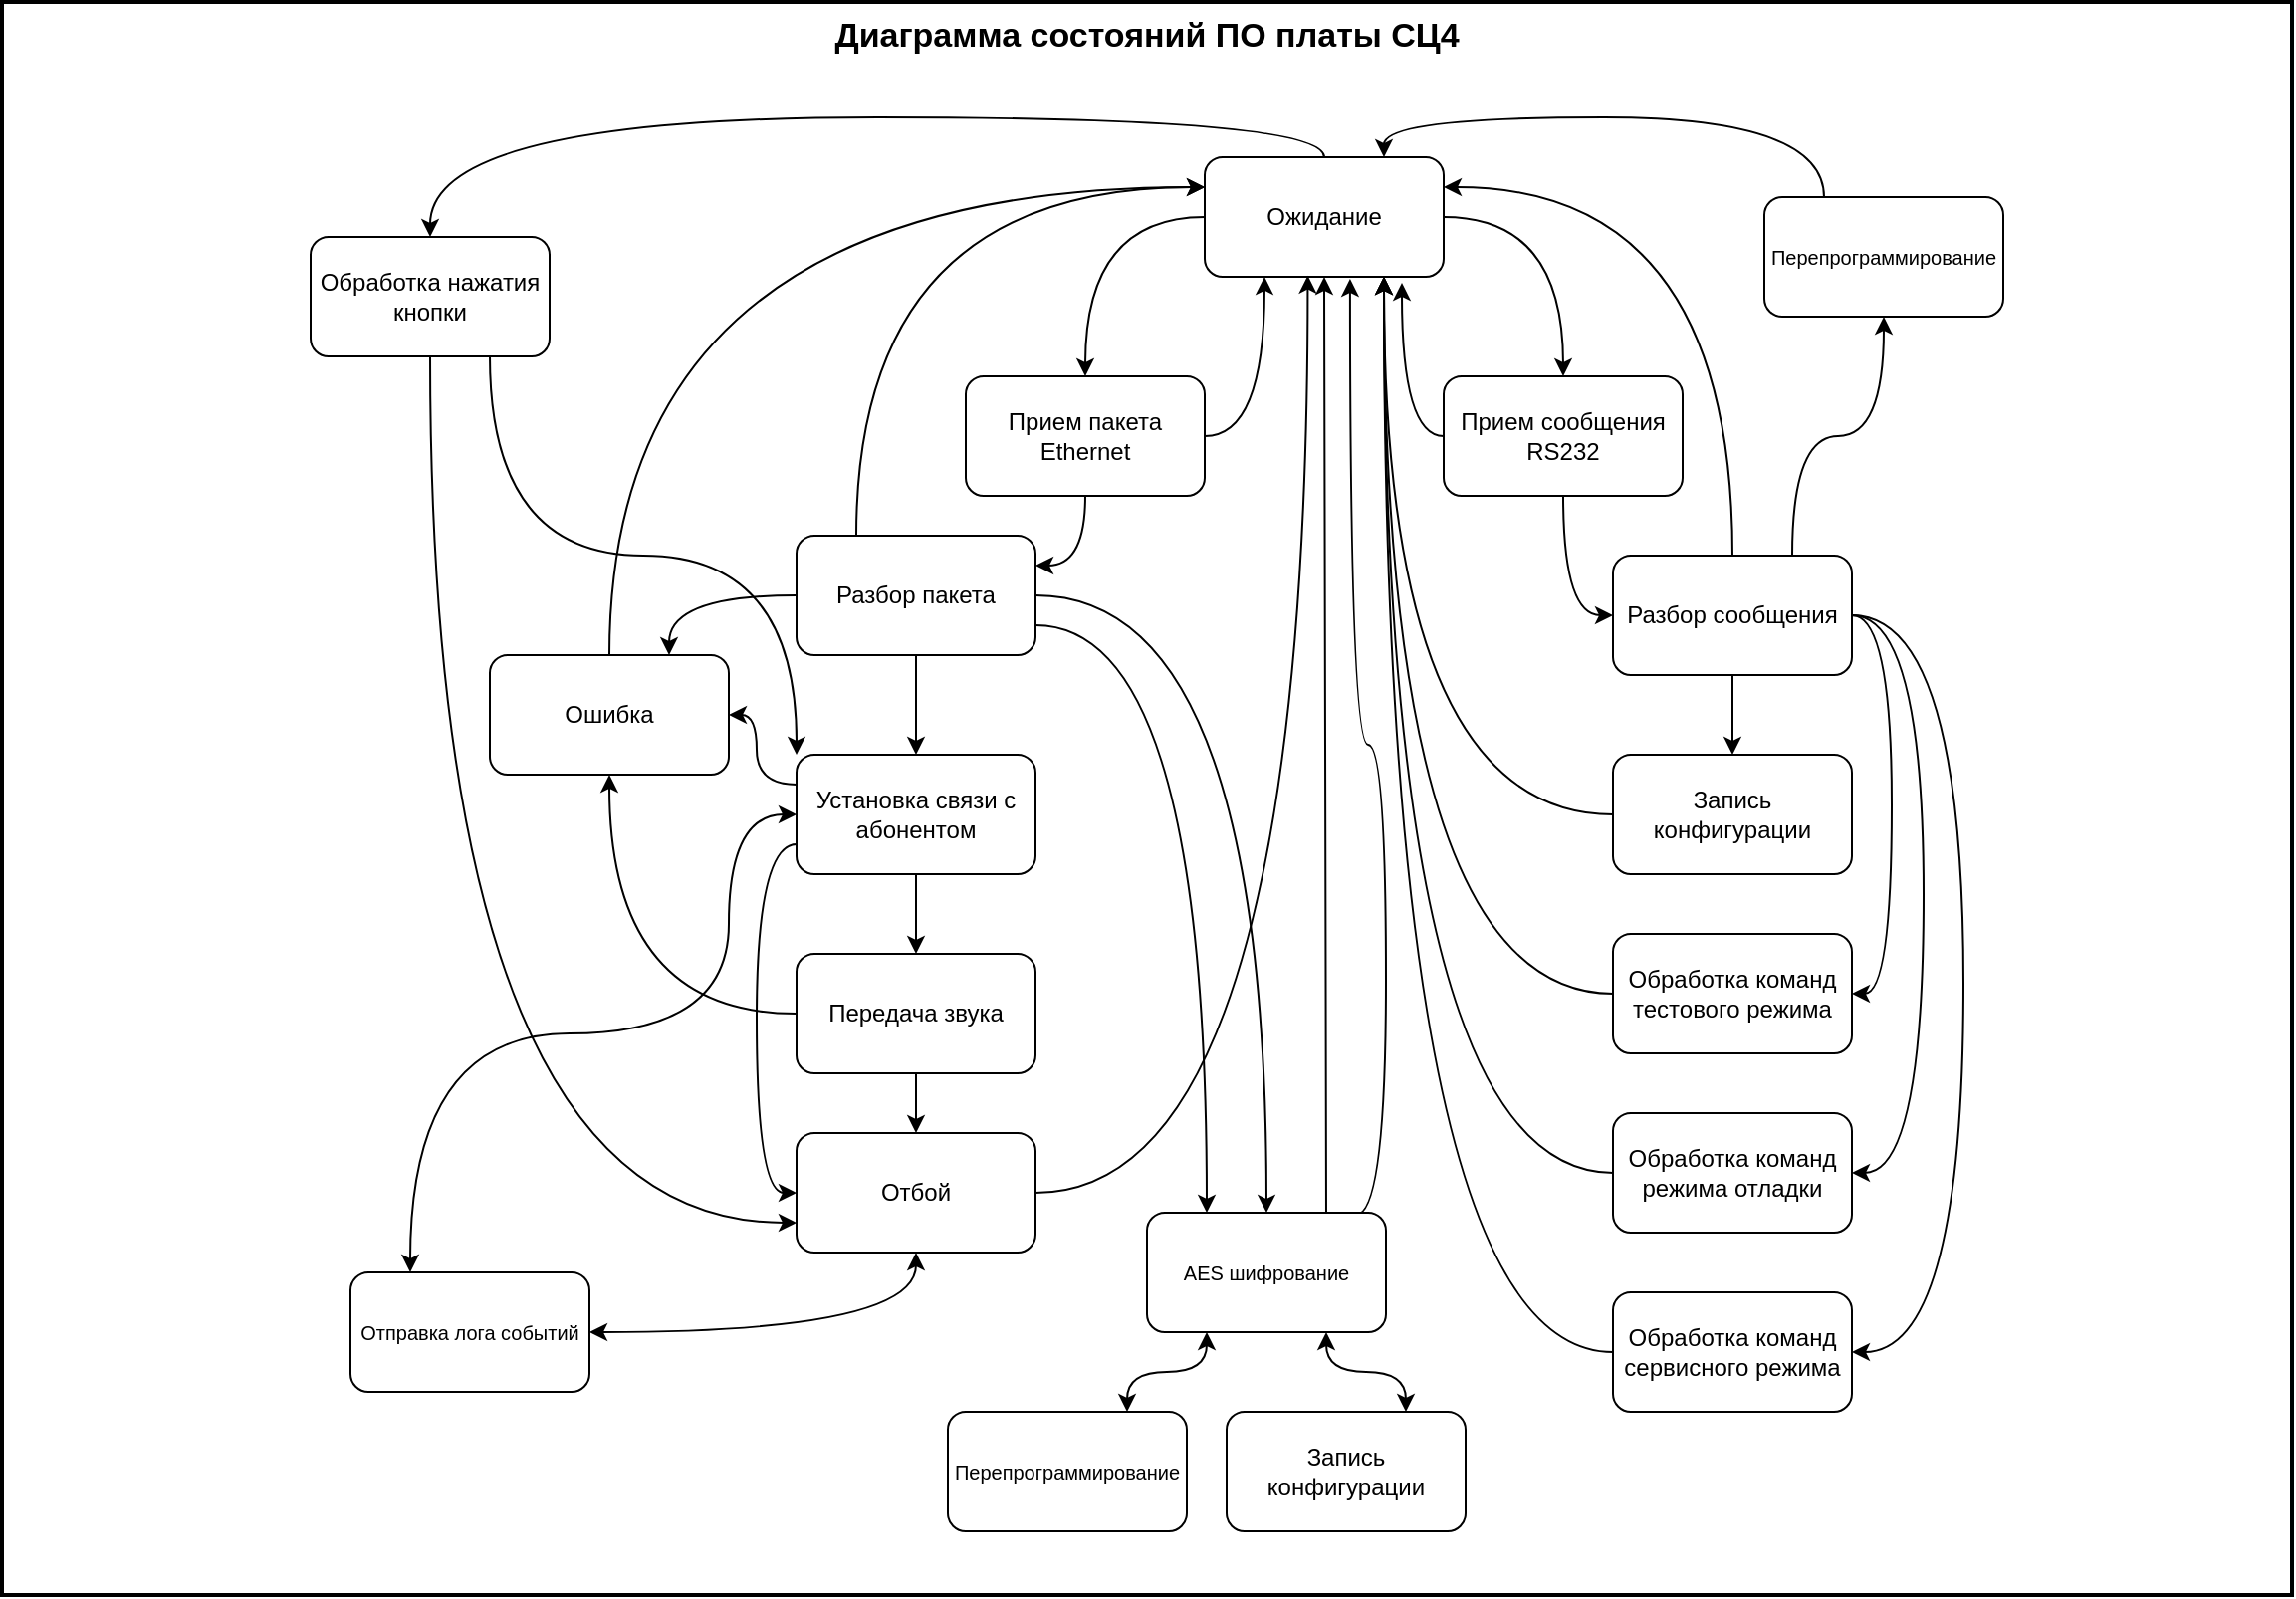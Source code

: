 <mxfile version="15.8.7" type="device"><diagram name="Page-1" id="e7e014a7-5840-1c2e-5031-d8a46d1fe8dd"><mxGraphModel dx="1483" dy="927" grid="1" gridSize="10" guides="1" tooltips="1" connect="1" arrows="1" fold="1" page="1" pageScale="1" pageWidth="1169" pageHeight="826" background="none" math="0" shadow="0"><root><mxCell id="0"/><mxCell id="1" parent="0"/><mxCell id="9LIGtUWjjHteOuFPN622-53" style="edgeStyle=orthogonalEdgeStyle;curved=1;rounded=0;orthogonalLoop=1;jettySize=auto;html=1;exitX=0;exitY=0.5;exitDx=0;exitDy=0;entryX=0.5;entryY=0;entryDx=0;entryDy=0;" parent="1" source="9LIGtUWjjHteOuFPN622-50" target="9LIGtUWjjHteOuFPN622-51" edge="1"><mxGeometry relative="1" as="geometry"/></mxCell><mxCell id="9LIGtUWjjHteOuFPN622-54" style="edgeStyle=orthogonalEdgeStyle;curved=1;rounded=0;orthogonalLoop=1;jettySize=auto;html=1;exitX=1;exitY=0.5;exitDx=0;exitDy=0;entryX=0.5;entryY=0;entryDx=0;entryDy=0;" parent="1" source="9LIGtUWjjHteOuFPN622-50" target="9LIGtUWjjHteOuFPN622-52" edge="1"><mxGeometry relative="1" as="geometry"/></mxCell><mxCell id="9LIGtUWjjHteOuFPN622-92" style="edgeStyle=orthogonalEdgeStyle;curved=1;rounded=0;orthogonalLoop=1;jettySize=auto;html=1;exitX=0.5;exitY=0;exitDx=0;exitDy=0;entryX=0.5;entryY=0;entryDx=0;entryDy=0;sketch=0;shadow=0;" parent="1" source="9LIGtUWjjHteOuFPN622-50" target="9LIGtUWjjHteOuFPN622-91" edge="1"><mxGeometry relative="1" as="geometry"/></mxCell><mxCell id="9LIGtUWjjHteOuFPN622-50" value="Ожидание" style="rounded=1;whiteSpace=wrap;html=1;" parent="1" vertex="1"><mxGeometry x="614" y="88" width="120" height="60" as="geometry"/></mxCell><mxCell id="9LIGtUWjjHteOuFPN622-55" style="edgeStyle=orthogonalEdgeStyle;curved=1;rounded=0;orthogonalLoop=1;jettySize=auto;html=1;exitX=1;exitY=0.5;exitDx=0;exitDy=0;entryX=0.25;entryY=1;entryDx=0;entryDy=0;" parent="1" source="9LIGtUWjjHteOuFPN622-51" target="9LIGtUWjjHteOuFPN622-50" edge="1"><mxGeometry relative="1" as="geometry"/></mxCell><mxCell id="9LIGtUWjjHteOuFPN622-74" style="edgeStyle=orthogonalEdgeStyle;curved=1;rounded=0;orthogonalLoop=1;jettySize=auto;html=1;exitX=0.5;exitY=1;exitDx=0;exitDy=0;entryX=1;entryY=0.25;entryDx=0;entryDy=0;" parent="1" source="9LIGtUWjjHteOuFPN622-51" target="9LIGtUWjjHteOuFPN622-72" edge="1"><mxGeometry relative="1" as="geometry"/></mxCell><mxCell id="9LIGtUWjjHteOuFPN622-51" value="Прием пакета Ethernet" style="rounded=1;whiteSpace=wrap;html=1;" parent="1" vertex="1"><mxGeometry x="494" y="198" width="120" height="60" as="geometry"/></mxCell><mxCell id="9LIGtUWjjHteOuFPN622-56" style="edgeStyle=orthogonalEdgeStyle;curved=1;rounded=0;orthogonalLoop=1;jettySize=auto;html=1;exitX=0;exitY=0.5;exitDx=0;exitDy=0;entryX=0.825;entryY=1.05;entryDx=0;entryDy=0;entryPerimeter=0;" parent="1" source="9LIGtUWjjHteOuFPN622-52" target="9LIGtUWjjHteOuFPN622-50" edge="1"><mxGeometry relative="1" as="geometry"/></mxCell><mxCell id="9LIGtUWjjHteOuFPN622-58" style="edgeStyle=orthogonalEdgeStyle;curved=1;rounded=0;orthogonalLoop=1;jettySize=auto;html=1;exitX=0.5;exitY=1;exitDx=0;exitDy=0;entryX=0;entryY=0.5;entryDx=0;entryDy=0;" parent="1" source="9LIGtUWjjHteOuFPN622-52" target="9LIGtUWjjHteOuFPN622-57" edge="1"><mxGeometry relative="1" as="geometry"/></mxCell><mxCell id="9LIGtUWjjHteOuFPN622-52" value="Прием сообщения RS232" style="rounded=1;whiteSpace=wrap;html=1;" parent="1" vertex="1"><mxGeometry x="734" y="198" width="120" height="60" as="geometry"/></mxCell><mxCell id="9LIGtUWjjHteOuFPN622-59" style="edgeStyle=orthogonalEdgeStyle;curved=1;rounded=0;orthogonalLoop=1;jettySize=auto;html=1;exitX=0.5;exitY=0;exitDx=0;exitDy=0;entryX=1;entryY=0.25;entryDx=0;entryDy=0;" parent="1" source="9LIGtUWjjHteOuFPN622-57" target="9LIGtUWjjHteOuFPN622-50" edge="1"><mxGeometry relative="1" as="geometry"/></mxCell><mxCell id="9LIGtUWjjHteOuFPN622-61" style="edgeStyle=orthogonalEdgeStyle;curved=1;rounded=0;orthogonalLoop=1;jettySize=auto;html=1;exitX=0.5;exitY=1;exitDx=0;exitDy=0;entryX=0.5;entryY=0;entryDx=0;entryDy=0;" parent="1" source="9LIGtUWjjHteOuFPN622-57" target="9LIGtUWjjHteOuFPN622-60" edge="1"><mxGeometry relative="1" as="geometry"/></mxCell><mxCell id="9LIGtUWjjHteOuFPN622-64" style="edgeStyle=orthogonalEdgeStyle;curved=1;rounded=0;orthogonalLoop=1;jettySize=auto;html=1;exitX=1;exitY=0.5;exitDx=0;exitDy=0;entryX=1;entryY=0.5;entryDx=0;entryDy=0;" parent="1" source="9LIGtUWjjHteOuFPN622-57" target="9LIGtUWjjHteOuFPN622-63" edge="1"><mxGeometry relative="1" as="geometry"/></mxCell><mxCell id="9LIGtUWjjHteOuFPN622-67" style="edgeStyle=orthogonalEdgeStyle;curved=1;rounded=0;orthogonalLoop=1;jettySize=auto;html=1;exitX=1;exitY=0.5;exitDx=0;exitDy=0;entryX=1;entryY=0.5;entryDx=0;entryDy=0;" parent="1" source="9LIGtUWjjHteOuFPN622-57" target="9LIGtUWjjHteOuFPN622-66" edge="1"><mxGeometry relative="1" as="geometry"><Array as="points"><mxPoint x="975" y="318"/><mxPoint x="975" y="598"/></Array></mxGeometry></mxCell><mxCell id="9LIGtUWjjHteOuFPN622-70" style="edgeStyle=orthogonalEdgeStyle;curved=1;rounded=0;orthogonalLoop=1;jettySize=auto;html=1;exitX=1;exitY=0.5;exitDx=0;exitDy=0;entryX=1;entryY=0.5;entryDx=0;entryDy=0;" parent="1" source="9LIGtUWjjHteOuFPN622-57" target="9LIGtUWjjHteOuFPN622-69" edge="1"><mxGeometry relative="1" as="geometry"><Array as="points"><mxPoint x="995" y="318"/><mxPoint x="995" y="688"/></Array></mxGeometry></mxCell><mxCell id="yFMeLCl38Y13xnGKvvKe-10" style="edgeStyle=orthogonalEdgeStyle;curved=1;rounded=0;orthogonalLoop=1;jettySize=auto;html=1;exitX=0.75;exitY=0;exitDx=0;exitDy=0;entryX=0.5;entryY=1;entryDx=0;entryDy=0;startArrow=none;startFill=0;" parent="1" source="9LIGtUWjjHteOuFPN622-57" target="yFMeLCl38Y13xnGKvvKe-9" edge="1"><mxGeometry relative="1" as="geometry"/></mxCell><mxCell id="9LIGtUWjjHteOuFPN622-57" value="Разбор сообщения" style="rounded=1;whiteSpace=wrap;html=1;" parent="1" vertex="1"><mxGeometry x="819" y="288" width="120" height="60" as="geometry"/></mxCell><mxCell id="9LIGtUWjjHteOuFPN622-62" style="edgeStyle=orthogonalEdgeStyle;curved=1;rounded=0;orthogonalLoop=1;jettySize=auto;html=1;exitX=0;exitY=0.5;exitDx=0;exitDy=0;entryX=0.75;entryY=1;entryDx=0;entryDy=0;" parent="1" source="9LIGtUWjjHteOuFPN622-60" target="9LIGtUWjjHteOuFPN622-50" edge="1"><mxGeometry relative="1" as="geometry"/></mxCell><mxCell id="9LIGtUWjjHteOuFPN622-60" value="Запись конфигурации" style="rounded=1;whiteSpace=wrap;html=1;" parent="1" vertex="1"><mxGeometry x="819" y="388" width="120" height="60" as="geometry"/></mxCell><mxCell id="9LIGtUWjjHteOuFPN622-65" style="edgeStyle=orthogonalEdgeStyle;curved=1;rounded=0;orthogonalLoop=1;jettySize=auto;html=1;exitX=0;exitY=0.5;exitDx=0;exitDy=0;entryX=0.75;entryY=1;entryDx=0;entryDy=0;" parent="1" source="9LIGtUWjjHteOuFPN622-63" target="9LIGtUWjjHteOuFPN622-50" edge="1"><mxGeometry relative="1" as="geometry"/></mxCell><mxCell id="9LIGtUWjjHteOuFPN622-63" value="Обработка команд тестового режима" style="rounded=1;whiteSpace=wrap;html=1;" parent="1" vertex="1"><mxGeometry x="819" y="478" width="120" height="60" as="geometry"/></mxCell><mxCell id="9LIGtUWjjHteOuFPN622-68" style="edgeStyle=orthogonalEdgeStyle;curved=1;rounded=0;orthogonalLoop=1;jettySize=auto;html=1;exitX=0;exitY=0.5;exitDx=0;exitDy=0;entryX=0.75;entryY=1;entryDx=0;entryDy=0;" parent="1" source="9LIGtUWjjHteOuFPN622-66" target="9LIGtUWjjHteOuFPN622-50" edge="1"><mxGeometry relative="1" as="geometry"/></mxCell><mxCell id="9LIGtUWjjHteOuFPN622-66" value="Обработка команд режима отладки" style="rounded=1;whiteSpace=wrap;html=1;" parent="1" vertex="1"><mxGeometry x="819" y="568" width="120" height="60" as="geometry"/></mxCell><mxCell id="9LIGtUWjjHteOuFPN622-71" style="edgeStyle=orthogonalEdgeStyle;curved=1;rounded=0;orthogonalLoop=1;jettySize=auto;html=1;exitX=0;exitY=0.5;exitDx=0;exitDy=0;entryX=0.75;entryY=1;entryDx=0;entryDy=0;" parent="1" source="9LIGtUWjjHteOuFPN622-69" target="9LIGtUWjjHteOuFPN622-50" edge="1"><mxGeometry relative="1" as="geometry"/></mxCell><mxCell id="9LIGtUWjjHteOuFPN622-69" value="Обработка команд сервисного режима" style="rounded=1;whiteSpace=wrap;html=1;" parent="1" vertex="1"><mxGeometry x="819" y="658" width="120" height="60" as="geometry"/></mxCell><mxCell id="9LIGtUWjjHteOuFPN622-75" style="edgeStyle=orthogonalEdgeStyle;curved=1;rounded=0;orthogonalLoop=1;jettySize=auto;html=1;exitX=0.25;exitY=0;exitDx=0;exitDy=0;entryX=0;entryY=0.25;entryDx=0;entryDy=0;" parent="1" source="9LIGtUWjjHteOuFPN622-72" target="9LIGtUWjjHteOuFPN622-50" edge="1"><mxGeometry relative="1" as="geometry"/></mxCell><mxCell id="9LIGtUWjjHteOuFPN622-78" style="edgeStyle=orthogonalEdgeStyle;curved=1;rounded=0;orthogonalLoop=1;jettySize=auto;html=1;exitX=0.5;exitY=1;exitDx=0;exitDy=0;entryX=0.5;entryY=0;entryDx=0;entryDy=0;" parent="1" source="9LIGtUWjjHteOuFPN622-72" target="9LIGtUWjjHteOuFPN622-77" edge="1"><mxGeometry relative="1" as="geometry"/></mxCell><mxCell id="9LIGtUWjjHteOuFPN622-96" style="edgeStyle=orthogonalEdgeStyle;curved=1;rounded=0;orthogonalLoop=1;jettySize=auto;html=1;exitX=1;exitY=0.5;exitDx=0;exitDy=0;entryX=0.5;entryY=0;entryDx=0;entryDy=0;" parent="1" source="9LIGtUWjjHteOuFPN622-72" target="yFMeLCl38Y13xnGKvvKe-2" edge="1"><mxGeometry relative="1" as="geometry"/></mxCell><mxCell id="9LIGtUWjjHteOuFPN622-97" style="edgeStyle=orthogonalEdgeStyle;curved=1;rounded=0;orthogonalLoop=1;jettySize=auto;html=1;exitX=0;exitY=0.5;exitDx=0;exitDy=0;entryX=0.75;entryY=0;entryDx=0;entryDy=0;" parent="1" source="9LIGtUWjjHteOuFPN622-72" target="9LIGtUWjjHteOuFPN622-80" edge="1"><mxGeometry relative="1" as="geometry"/></mxCell><mxCell id="6pCDBqFWs0ys2bkLwpEl-5" style="edgeStyle=orthogonalEdgeStyle;curved=1;rounded=0;sketch=0;orthogonalLoop=1;jettySize=auto;html=1;exitX=1;exitY=0.75;exitDx=0;exitDy=0;entryX=0.25;entryY=0;entryDx=0;entryDy=0;shadow=0;" parent="1" source="9LIGtUWjjHteOuFPN622-72" target="yFMeLCl38Y13xnGKvvKe-2" edge="1"><mxGeometry relative="1" as="geometry"/></mxCell><mxCell id="9LIGtUWjjHteOuFPN622-72" value="Разбор пакета" style="rounded=1;whiteSpace=wrap;html=1;" parent="1" vertex="1"><mxGeometry x="409" y="278" width="120" height="60" as="geometry"/></mxCell><mxCell id="9LIGtUWjjHteOuFPN622-81" style="edgeStyle=orthogonalEdgeStyle;curved=1;rounded=0;orthogonalLoop=1;jettySize=auto;html=1;exitX=0;exitY=0.25;exitDx=0;exitDy=0;entryX=1;entryY=0.5;entryDx=0;entryDy=0;" parent="1" source="9LIGtUWjjHteOuFPN622-77" target="9LIGtUWjjHteOuFPN622-80" edge="1"><mxGeometry relative="1" as="geometry"/></mxCell><mxCell id="9LIGtUWjjHteOuFPN622-83" style="edgeStyle=orthogonalEdgeStyle;curved=1;rounded=0;orthogonalLoop=1;jettySize=auto;html=1;exitX=0.5;exitY=1;exitDx=0;exitDy=0;" parent="1" source="9LIGtUWjjHteOuFPN622-77" target="9LIGtUWjjHteOuFPN622-82" edge="1"><mxGeometry relative="1" as="geometry"/></mxCell><mxCell id="9LIGtUWjjHteOuFPN622-87" style="edgeStyle=orthogonalEdgeStyle;curved=1;rounded=0;orthogonalLoop=1;jettySize=auto;html=1;exitX=0;exitY=0.75;exitDx=0;exitDy=0;entryX=0;entryY=0.5;entryDx=0;entryDy=0;" parent="1" source="9LIGtUWjjHteOuFPN622-77" target="9LIGtUWjjHteOuFPN622-84" edge="1"><mxGeometry relative="1" as="geometry"/></mxCell><mxCell id="yFMeLCl38Y13xnGKvvKe-6" style="edgeStyle=orthogonalEdgeStyle;curved=1;rounded=0;orthogonalLoop=1;jettySize=auto;html=1;exitX=0;exitY=0.5;exitDx=0;exitDy=0;entryX=0.25;entryY=0;entryDx=0;entryDy=0;startArrow=classic;startFill=1;" parent="1" source="9LIGtUWjjHteOuFPN622-77" target="yFMeLCl38Y13xnGKvvKe-5" edge="1"><mxGeometry relative="1" as="geometry"><Array as="points"><mxPoint x="375" y="418"/><mxPoint x="375" y="528"/><mxPoint x="215" y="528"/></Array></mxGeometry></mxCell><mxCell id="9LIGtUWjjHteOuFPN622-77" value="Установка связи с абонентом" style="rounded=1;whiteSpace=wrap;html=1;" parent="1" vertex="1"><mxGeometry x="409" y="388" width="120" height="60" as="geometry"/></mxCell><mxCell id="9LIGtUWjjHteOuFPN622-89" style="edgeStyle=orthogonalEdgeStyle;curved=1;rounded=0;orthogonalLoop=1;jettySize=auto;html=1;exitX=0.5;exitY=0;exitDx=0;exitDy=0;entryX=0;entryY=0.25;entryDx=0;entryDy=0;" parent="1" source="9LIGtUWjjHteOuFPN622-80" target="9LIGtUWjjHteOuFPN622-50" edge="1"><mxGeometry relative="1" as="geometry"/></mxCell><mxCell id="9LIGtUWjjHteOuFPN622-80" value="Ошибка" style="rounded=1;whiteSpace=wrap;html=1;" parent="1" vertex="1"><mxGeometry x="255" y="338" width="120" height="60" as="geometry"/></mxCell><mxCell id="9LIGtUWjjHteOuFPN622-85" style="edgeStyle=orthogonalEdgeStyle;curved=1;rounded=0;orthogonalLoop=1;jettySize=auto;html=1;exitX=0.5;exitY=1;exitDx=0;exitDy=0;" parent="1" source="9LIGtUWjjHteOuFPN622-82" target="9LIGtUWjjHteOuFPN622-84" edge="1"><mxGeometry relative="1" as="geometry"/></mxCell><mxCell id="9LIGtUWjjHteOuFPN622-88" style="edgeStyle=orthogonalEdgeStyle;curved=1;rounded=0;orthogonalLoop=1;jettySize=auto;html=1;exitX=0;exitY=0.5;exitDx=0;exitDy=0;entryX=0.5;entryY=1;entryDx=0;entryDy=0;" parent="1" source="9LIGtUWjjHteOuFPN622-82" target="9LIGtUWjjHteOuFPN622-80" edge="1"><mxGeometry relative="1" as="geometry"/></mxCell><mxCell id="9LIGtUWjjHteOuFPN622-82" value="Передача звука" style="rounded=1;whiteSpace=wrap;html=1;" parent="1" vertex="1"><mxGeometry x="409" y="488" width="120" height="60" as="geometry"/></mxCell><mxCell id="9LIGtUWjjHteOuFPN622-86" style="edgeStyle=orthogonalEdgeStyle;curved=1;rounded=0;orthogonalLoop=1;jettySize=auto;html=1;exitX=1;exitY=0.5;exitDx=0;exitDy=0;entryX=0.431;entryY=0.989;entryDx=0;entryDy=0;entryPerimeter=0;" parent="1" source="9LIGtUWjjHteOuFPN622-84" target="9LIGtUWjjHteOuFPN622-50" edge="1"><mxGeometry relative="1" as="geometry"/></mxCell><mxCell id="yFMeLCl38Y13xnGKvvKe-8" style="edgeStyle=orthogonalEdgeStyle;curved=1;rounded=0;orthogonalLoop=1;jettySize=auto;html=1;exitX=0.5;exitY=1;exitDx=0;exitDy=0;entryX=1;entryY=0.5;entryDx=0;entryDy=0;startArrow=classic;startFill=1;" parent="1" source="9LIGtUWjjHteOuFPN622-84" target="yFMeLCl38Y13xnGKvvKe-5" edge="1"><mxGeometry relative="1" as="geometry"/></mxCell><mxCell id="9LIGtUWjjHteOuFPN622-84" value="Отбой" style="rounded=1;whiteSpace=wrap;html=1;" parent="1" vertex="1"><mxGeometry x="409" y="578" width="120" height="60" as="geometry"/></mxCell><mxCell id="9LIGtUWjjHteOuFPN622-93" style="edgeStyle=orthogonalEdgeStyle;curved=1;rounded=0;orthogonalLoop=1;jettySize=auto;html=1;exitX=0.75;exitY=1;exitDx=0;exitDy=0;entryX=0;entryY=0;entryDx=0;entryDy=0;" parent="1" source="9LIGtUWjjHteOuFPN622-91" target="9LIGtUWjjHteOuFPN622-77" edge="1"><mxGeometry relative="1" as="geometry"/></mxCell><mxCell id="9LIGtUWjjHteOuFPN622-94" style="edgeStyle=orthogonalEdgeStyle;curved=1;rounded=0;orthogonalLoop=1;jettySize=auto;html=1;exitX=0.5;exitY=1;exitDx=0;exitDy=0;entryX=0;entryY=0.75;entryDx=0;entryDy=0;" parent="1" source="9LIGtUWjjHteOuFPN622-91" target="9LIGtUWjjHteOuFPN622-84" edge="1"><mxGeometry relative="1" as="geometry"/></mxCell><mxCell id="9LIGtUWjjHteOuFPN622-91" value="Обработка нажатия кнопки" style="rounded=1;whiteSpace=wrap;html=1;" parent="1" vertex="1"><mxGeometry x="165" y="128" width="120" height="60" as="geometry"/></mxCell><mxCell id="9LIGtUWjjHteOuFPN622-99" style="edgeStyle=orthogonalEdgeStyle;curved=1;rounded=0;orthogonalLoop=1;jettySize=auto;html=1;exitX=0.75;exitY=0;exitDx=0;exitDy=0;entryX=0.75;entryY=1;entryDx=0;entryDy=0;startArrow=classic;startFill=1;" parent="1" source="9LIGtUWjjHteOuFPN622-95" target="yFMeLCl38Y13xnGKvvKe-2" edge="1"><mxGeometry relative="1" as="geometry"/></mxCell><mxCell id="9LIGtUWjjHteOuFPN622-95" value="Запись конфигурации" style="rounded=1;whiteSpace=wrap;html=1;" parent="1" vertex="1"><mxGeometry x="625" y="718" width="120" height="60" as="geometry"/></mxCell><mxCell id="6pCDBqFWs0ys2bkLwpEl-6" style="edgeStyle=orthogonalEdgeStyle;curved=1;rounded=0;sketch=0;orthogonalLoop=1;jettySize=auto;html=1;exitX=0.75;exitY=0;exitDx=0;exitDy=0;entryX=0.25;entryY=1;entryDx=0;entryDy=0;shadow=0;startArrow=classic;startFill=1;" parent="1" source="6pCDBqFWs0ys2bkLwpEl-1" target="yFMeLCl38Y13xnGKvvKe-2" edge="1"><mxGeometry relative="1" as="geometry"/></mxCell><mxCell id="6pCDBqFWs0ys2bkLwpEl-1" value="&lt;font style=&quot;font-size: 10px&quot;&gt;Перепрограммирование&lt;/font&gt;" style="rounded=1;whiteSpace=wrap;html=1;" parent="1" vertex="1"><mxGeometry x="485" y="718" width="120" height="60" as="geometry"/></mxCell><mxCell id="yFMeLCl38Y13xnGKvvKe-3" style="edgeStyle=orthogonalEdgeStyle;rounded=0;orthogonalLoop=1;jettySize=auto;html=1;exitX=0.75;exitY=0;exitDx=0;exitDy=0;entryX=0.5;entryY=1;entryDx=0;entryDy=0;startArrow=none;startFill=0;curved=1;" parent="1" source="yFMeLCl38Y13xnGKvvKe-2" target="9LIGtUWjjHteOuFPN622-50" edge="1"><mxGeometry relative="1" as="geometry"/></mxCell><mxCell id="yFMeLCl38Y13xnGKvvKe-4" style="edgeStyle=orthogonalEdgeStyle;curved=1;rounded=0;orthogonalLoop=1;jettySize=auto;html=1;exitX=0.875;exitY=0.017;exitDx=0;exitDy=0;entryX=0.608;entryY=1.017;entryDx=0;entryDy=0;entryPerimeter=0;startArrow=none;startFill=0;exitPerimeter=0;" parent="1" source="yFMeLCl38Y13xnGKvvKe-2" target="9LIGtUWjjHteOuFPN622-50" edge="1"><mxGeometry relative="1" as="geometry"><Array as="points"><mxPoint x="705" y="619"/><mxPoint x="705" y="383"/><mxPoint x="687" y="383"/></Array></mxGeometry></mxCell><mxCell id="yFMeLCl38Y13xnGKvvKe-2" value="&lt;font style=&quot;font-size: 10px&quot;&gt;AES шифрование&lt;/font&gt;" style="rounded=1;whiteSpace=wrap;html=1;" parent="1" vertex="1"><mxGeometry x="585" y="618" width="120" height="60" as="geometry"/></mxCell><mxCell id="yFMeLCl38Y13xnGKvvKe-5" value="&lt;font style=&quot;font-size: 10px&quot;&gt;Отправка лога событий&lt;br&gt;&lt;/font&gt;" style="rounded=1;whiteSpace=wrap;html=1;" parent="1" vertex="1"><mxGeometry x="185" y="648" width="120" height="60" as="geometry"/></mxCell><mxCell id="yFMeLCl38Y13xnGKvvKe-11" style="edgeStyle=orthogonalEdgeStyle;curved=1;rounded=0;orthogonalLoop=1;jettySize=auto;html=1;exitX=0.25;exitY=0;exitDx=0;exitDy=0;entryX=0.75;entryY=0;entryDx=0;entryDy=0;startArrow=none;startFill=0;" parent="1" source="yFMeLCl38Y13xnGKvvKe-9" target="9LIGtUWjjHteOuFPN622-50" edge="1"><mxGeometry relative="1" as="geometry"/></mxCell><mxCell id="yFMeLCl38Y13xnGKvvKe-9" value="&lt;font style=&quot;font-size: 10px&quot;&gt;Перепрограммирование&lt;/font&gt;" style="rounded=1;whiteSpace=wrap;html=1;" parent="1" vertex="1"><mxGeometry x="895" y="108" width="120" height="60" as="geometry"/></mxCell><mxCell id="o_SHuVUuHIiwgMaIDhoZ-1" value="Диаграмма состояний ПО платы СЦ4" style="swimlane;fontSize=17;swimlaneLine=0;strokeWidth=2;startSize=30;" vertex="1" parent="1"><mxGeometry x="10" y="10" width="1150" height="800" as="geometry"/></mxCell></root></mxGraphModel></diagram></mxfile>